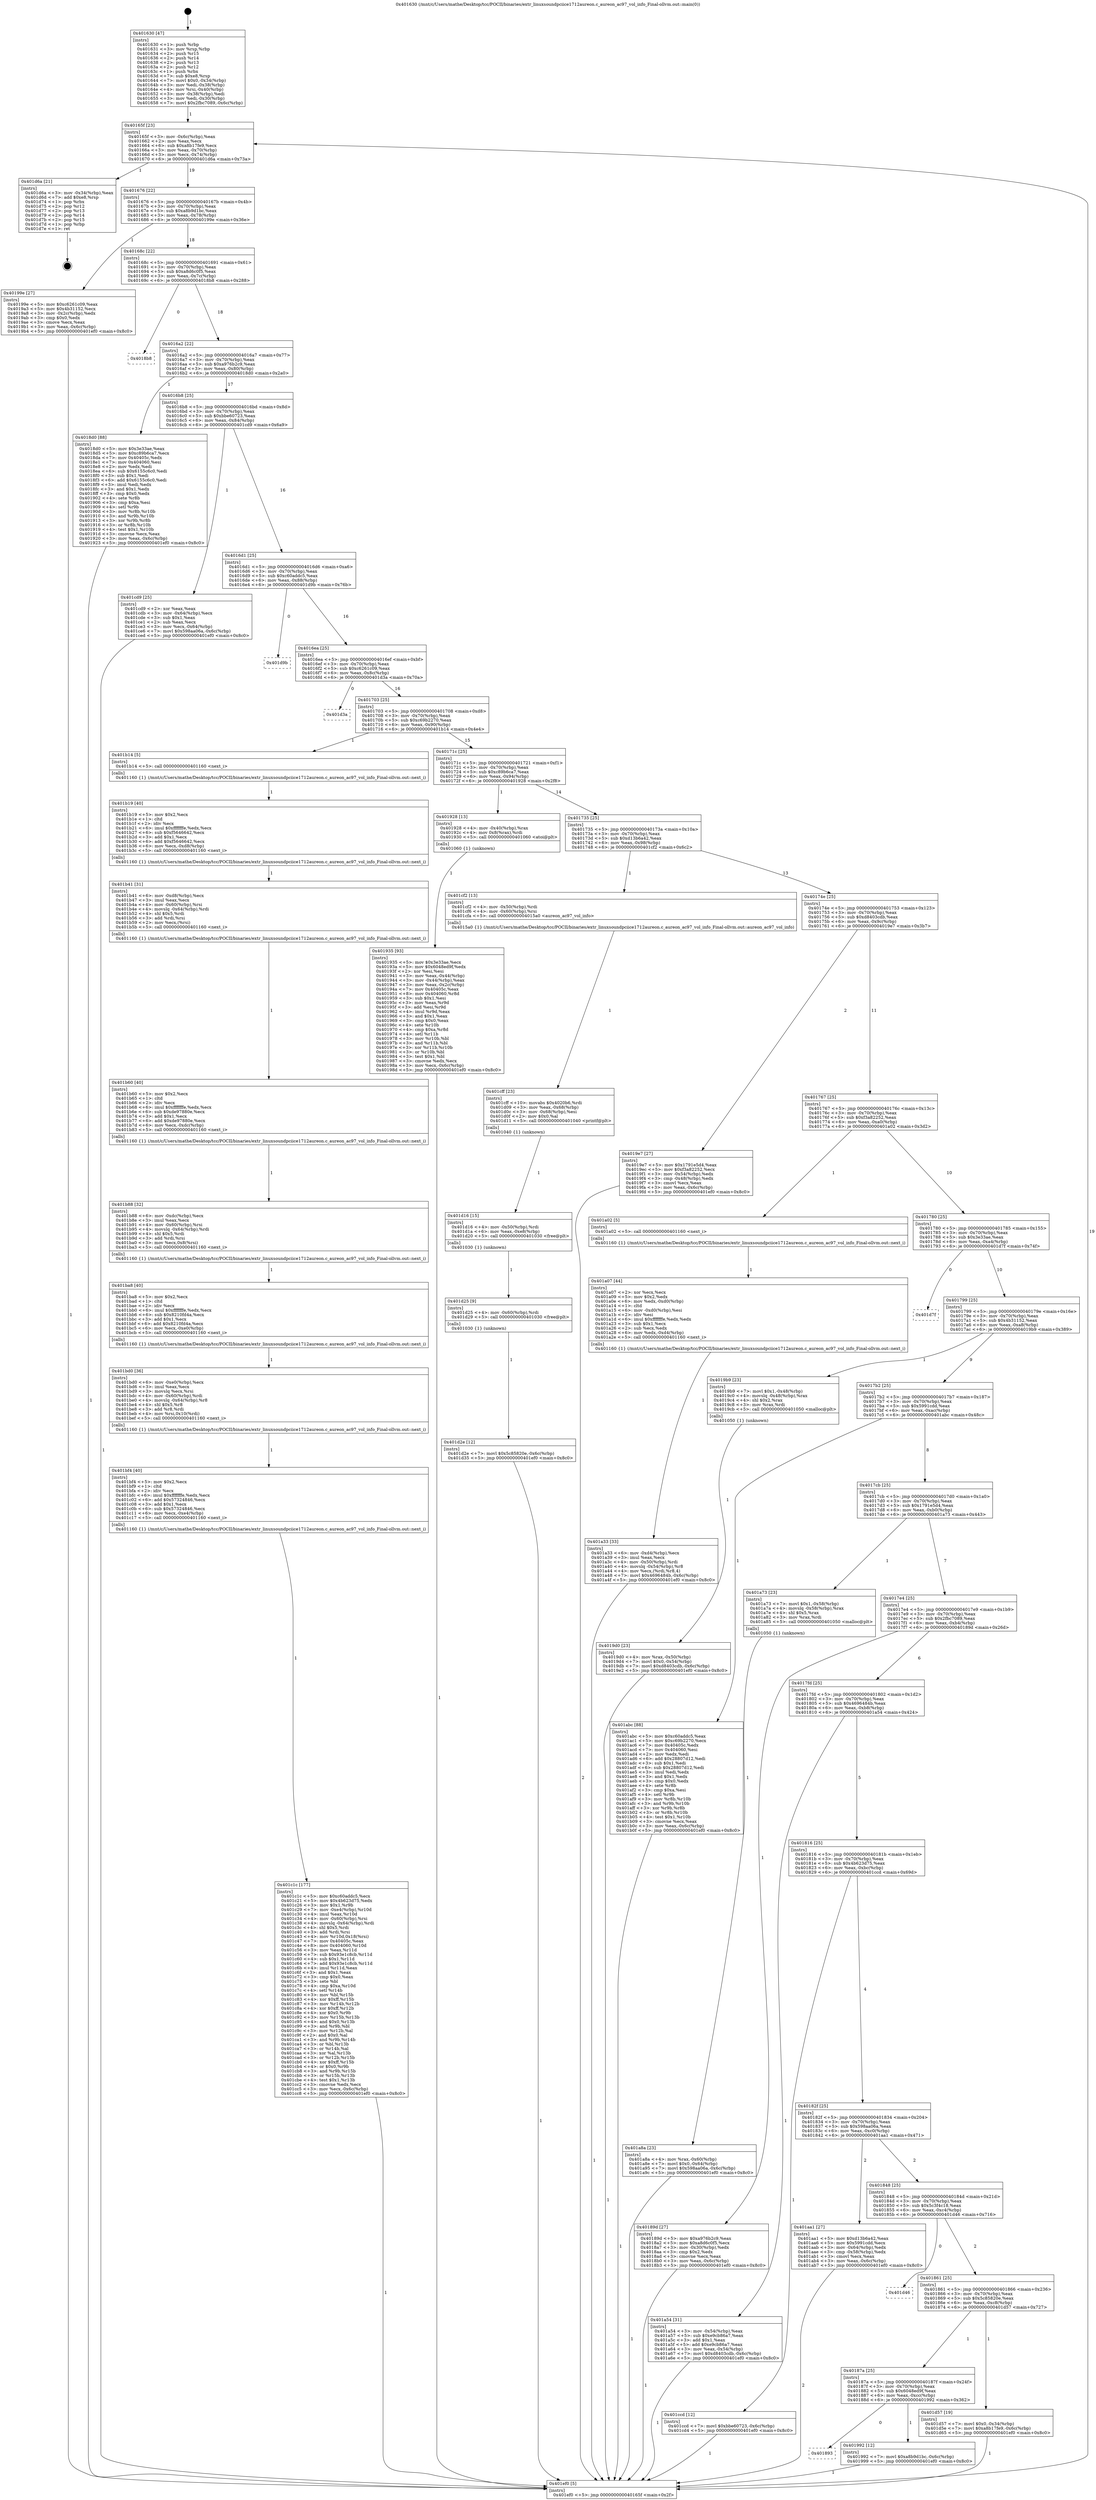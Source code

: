 digraph "0x401630" {
  label = "0x401630 (/mnt/c/Users/mathe/Desktop/tcc/POCII/binaries/extr_linuxsoundpciice1712aureon.c_aureon_ac97_vol_info_Final-ollvm.out::main(0))"
  labelloc = "t"
  node[shape=record]

  Entry [label="",width=0.3,height=0.3,shape=circle,fillcolor=black,style=filled]
  "0x40165f" [label="{
     0x40165f [23]\l
     | [instrs]\l
     &nbsp;&nbsp;0x40165f \<+3\>: mov -0x6c(%rbp),%eax\l
     &nbsp;&nbsp;0x401662 \<+2\>: mov %eax,%ecx\l
     &nbsp;&nbsp;0x401664 \<+6\>: sub $0xa8b17fe9,%ecx\l
     &nbsp;&nbsp;0x40166a \<+3\>: mov %eax,-0x70(%rbp)\l
     &nbsp;&nbsp;0x40166d \<+3\>: mov %ecx,-0x74(%rbp)\l
     &nbsp;&nbsp;0x401670 \<+6\>: je 0000000000401d6a \<main+0x73a\>\l
  }"]
  "0x401d6a" [label="{
     0x401d6a [21]\l
     | [instrs]\l
     &nbsp;&nbsp;0x401d6a \<+3\>: mov -0x34(%rbp),%eax\l
     &nbsp;&nbsp;0x401d6d \<+7\>: add $0xe8,%rsp\l
     &nbsp;&nbsp;0x401d74 \<+1\>: pop %rbx\l
     &nbsp;&nbsp;0x401d75 \<+2\>: pop %r12\l
     &nbsp;&nbsp;0x401d77 \<+2\>: pop %r13\l
     &nbsp;&nbsp;0x401d79 \<+2\>: pop %r14\l
     &nbsp;&nbsp;0x401d7b \<+2\>: pop %r15\l
     &nbsp;&nbsp;0x401d7d \<+1\>: pop %rbp\l
     &nbsp;&nbsp;0x401d7e \<+1\>: ret\l
  }"]
  "0x401676" [label="{
     0x401676 [22]\l
     | [instrs]\l
     &nbsp;&nbsp;0x401676 \<+5\>: jmp 000000000040167b \<main+0x4b\>\l
     &nbsp;&nbsp;0x40167b \<+3\>: mov -0x70(%rbp),%eax\l
     &nbsp;&nbsp;0x40167e \<+5\>: sub $0xa8b9d1bc,%eax\l
     &nbsp;&nbsp;0x401683 \<+3\>: mov %eax,-0x78(%rbp)\l
     &nbsp;&nbsp;0x401686 \<+6\>: je 000000000040199e \<main+0x36e\>\l
  }"]
  Exit [label="",width=0.3,height=0.3,shape=circle,fillcolor=black,style=filled,peripheries=2]
  "0x40199e" [label="{
     0x40199e [27]\l
     | [instrs]\l
     &nbsp;&nbsp;0x40199e \<+5\>: mov $0xc6261c09,%eax\l
     &nbsp;&nbsp;0x4019a3 \<+5\>: mov $0x4b31152,%ecx\l
     &nbsp;&nbsp;0x4019a8 \<+3\>: mov -0x2c(%rbp),%edx\l
     &nbsp;&nbsp;0x4019ab \<+3\>: cmp $0x0,%edx\l
     &nbsp;&nbsp;0x4019ae \<+3\>: cmove %ecx,%eax\l
     &nbsp;&nbsp;0x4019b1 \<+3\>: mov %eax,-0x6c(%rbp)\l
     &nbsp;&nbsp;0x4019b4 \<+5\>: jmp 0000000000401ef0 \<main+0x8c0\>\l
  }"]
  "0x40168c" [label="{
     0x40168c [22]\l
     | [instrs]\l
     &nbsp;&nbsp;0x40168c \<+5\>: jmp 0000000000401691 \<main+0x61\>\l
     &nbsp;&nbsp;0x401691 \<+3\>: mov -0x70(%rbp),%eax\l
     &nbsp;&nbsp;0x401694 \<+5\>: sub $0xa8d6c0f5,%eax\l
     &nbsp;&nbsp;0x401699 \<+3\>: mov %eax,-0x7c(%rbp)\l
     &nbsp;&nbsp;0x40169c \<+6\>: je 00000000004018b8 \<main+0x288\>\l
  }"]
  "0x401d2e" [label="{
     0x401d2e [12]\l
     | [instrs]\l
     &nbsp;&nbsp;0x401d2e \<+7\>: movl $0x5c85820e,-0x6c(%rbp)\l
     &nbsp;&nbsp;0x401d35 \<+5\>: jmp 0000000000401ef0 \<main+0x8c0\>\l
  }"]
  "0x4018b8" [label="{
     0x4018b8\l
  }", style=dashed]
  "0x4016a2" [label="{
     0x4016a2 [22]\l
     | [instrs]\l
     &nbsp;&nbsp;0x4016a2 \<+5\>: jmp 00000000004016a7 \<main+0x77\>\l
     &nbsp;&nbsp;0x4016a7 \<+3\>: mov -0x70(%rbp),%eax\l
     &nbsp;&nbsp;0x4016aa \<+5\>: sub $0xa976b2c9,%eax\l
     &nbsp;&nbsp;0x4016af \<+3\>: mov %eax,-0x80(%rbp)\l
     &nbsp;&nbsp;0x4016b2 \<+6\>: je 00000000004018d0 \<main+0x2a0\>\l
  }"]
  "0x401d25" [label="{
     0x401d25 [9]\l
     | [instrs]\l
     &nbsp;&nbsp;0x401d25 \<+4\>: mov -0x60(%rbp),%rdi\l
     &nbsp;&nbsp;0x401d29 \<+5\>: call 0000000000401030 \<free@plt\>\l
     | [calls]\l
     &nbsp;&nbsp;0x401030 \{1\} (unknown)\l
  }"]
  "0x4018d0" [label="{
     0x4018d0 [88]\l
     | [instrs]\l
     &nbsp;&nbsp;0x4018d0 \<+5\>: mov $0x3e33ae,%eax\l
     &nbsp;&nbsp;0x4018d5 \<+5\>: mov $0xc89b6ca7,%ecx\l
     &nbsp;&nbsp;0x4018da \<+7\>: mov 0x40405c,%edx\l
     &nbsp;&nbsp;0x4018e1 \<+7\>: mov 0x404060,%esi\l
     &nbsp;&nbsp;0x4018e8 \<+2\>: mov %edx,%edi\l
     &nbsp;&nbsp;0x4018ea \<+6\>: sub $0x6155c6c0,%edi\l
     &nbsp;&nbsp;0x4018f0 \<+3\>: sub $0x1,%edi\l
     &nbsp;&nbsp;0x4018f3 \<+6\>: add $0x6155c6c0,%edi\l
     &nbsp;&nbsp;0x4018f9 \<+3\>: imul %edi,%edx\l
     &nbsp;&nbsp;0x4018fc \<+3\>: and $0x1,%edx\l
     &nbsp;&nbsp;0x4018ff \<+3\>: cmp $0x0,%edx\l
     &nbsp;&nbsp;0x401902 \<+4\>: sete %r8b\l
     &nbsp;&nbsp;0x401906 \<+3\>: cmp $0xa,%esi\l
     &nbsp;&nbsp;0x401909 \<+4\>: setl %r9b\l
     &nbsp;&nbsp;0x40190d \<+3\>: mov %r8b,%r10b\l
     &nbsp;&nbsp;0x401910 \<+3\>: and %r9b,%r10b\l
     &nbsp;&nbsp;0x401913 \<+3\>: xor %r9b,%r8b\l
     &nbsp;&nbsp;0x401916 \<+3\>: or %r8b,%r10b\l
     &nbsp;&nbsp;0x401919 \<+4\>: test $0x1,%r10b\l
     &nbsp;&nbsp;0x40191d \<+3\>: cmovne %ecx,%eax\l
     &nbsp;&nbsp;0x401920 \<+3\>: mov %eax,-0x6c(%rbp)\l
     &nbsp;&nbsp;0x401923 \<+5\>: jmp 0000000000401ef0 \<main+0x8c0\>\l
  }"]
  "0x4016b8" [label="{
     0x4016b8 [25]\l
     | [instrs]\l
     &nbsp;&nbsp;0x4016b8 \<+5\>: jmp 00000000004016bd \<main+0x8d\>\l
     &nbsp;&nbsp;0x4016bd \<+3\>: mov -0x70(%rbp),%eax\l
     &nbsp;&nbsp;0x4016c0 \<+5\>: sub $0xbbe60723,%eax\l
     &nbsp;&nbsp;0x4016c5 \<+6\>: mov %eax,-0x84(%rbp)\l
     &nbsp;&nbsp;0x4016cb \<+6\>: je 0000000000401cd9 \<main+0x6a9\>\l
  }"]
  "0x401d16" [label="{
     0x401d16 [15]\l
     | [instrs]\l
     &nbsp;&nbsp;0x401d16 \<+4\>: mov -0x50(%rbp),%rdi\l
     &nbsp;&nbsp;0x401d1a \<+6\>: mov %eax,-0xe8(%rbp)\l
     &nbsp;&nbsp;0x401d20 \<+5\>: call 0000000000401030 \<free@plt\>\l
     | [calls]\l
     &nbsp;&nbsp;0x401030 \{1\} (unknown)\l
  }"]
  "0x401cd9" [label="{
     0x401cd9 [25]\l
     | [instrs]\l
     &nbsp;&nbsp;0x401cd9 \<+2\>: xor %eax,%eax\l
     &nbsp;&nbsp;0x401cdb \<+3\>: mov -0x64(%rbp),%ecx\l
     &nbsp;&nbsp;0x401cde \<+3\>: sub $0x1,%eax\l
     &nbsp;&nbsp;0x401ce1 \<+2\>: sub %eax,%ecx\l
     &nbsp;&nbsp;0x401ce3 \<+3\>: mov %ecx,-0x64(%rbp)\l
     &nbsp;&nbsp;0x401ce6 \<+7\>: movl $0x598aa06a,-0x6c(%rbp)\l
     &nbsp;&nbsp;0x401ced \<+5\>: jmp 0000000000401ef0 \<main+0x8c0\>\l
  }"]
  "0x4016d1" [label="{
     0x4016d1 [25]\l
     | [instrs]\l
     &nbsp;&nbsp;0x4016d1 \<+5\>: jmp 00000000004016d6 \<main+0xa6\>\l
     &nbsp;&nbsp;0x4016d6 \<+3\>: mov -0x70(%rbp),%eax\l
     &nbsp;&nbsp;0x4016d9 \<+5\>: sub $0xc60addc5,%eax\l
     &nbsp;&nbsp;0x4016de \<+6\>: mov %eax,-0x88(%rbp)\l
     &nbsp;&nbsp;0x4016e4 \<+6\>: je 0000000000401d9b \<main+0x76b\>\l
  }"]
  "0x401cff" [label="{
     0x401cff [23]\l
     | [instrs]\l
     &nbsp;&nbsp;0x401cff \<+10\>: movabs $0x4020b6,%rdi\l
     &nbsp;&nbsp;0x401d09 \<+3\>: mov %eax,-0x68(%rbp)\l
     &nbsp;&nbsp;0x401d0c \<+3\>: mov -0x68(%rbp),%esi\l
     &nbsp;&nbsp;0x401d0f \<+2\>: mov $0x0,%al\l
     &nbsp;&nbsp;0x401d11 \<+5\>: call 0000000000401040 \<printf@plt\>\l
     | [calls]\l
     &nbsp;&nbsp;0x401040 \{1\} (unknown)\l
  }"]
  "0x401d9b" [label="{
     0x401d9b\l
  }", style=dashed]
  "0x4016ea" [label="{
     0x4016ea [25]\l
     | [instrs]\l
     &nbsp;&nbsp;0x4016ea \<+5\>: jmp 00000000004016ef \<main+0xbf\>\l
     &nbsp;&nbsp;0x4016ef \<+3\>: mov -0x70(%rbp),%eax\l
     &nbsp;&nbsp;0x4016f2 \<+5\>: sub $0xc6261c09,%eax\l
     &nbsp;&nbsp;0x4016f7 \<+6\>: mov %eax,-0x8c(%rbp)\l
     &nbsp;&nbsp;0x4016fd \<+6\>: je 0000000000401d3a \<main+0x70a\>\l
  }"]
  "0x401c1c" [label="{
     0x401c1c [177]\l
     | [instrs]\l
     &nbsp;&nbsp;0x401c1c \<+5\>: mov $0xc60addc5,%ecx\l
     &nbsp;&nbsp;0x401c21 \<+5\>: mov $0x4b623d75,%edx\l
     &nbsp;&nbsp;0x401c26 \<+3\>: mov $0x1,%r9b\l
     &nbsp;&nbsp;0x401c29 \<+7\>: mov -0xe4(%rbp),%r10d\l
     &nbsp;&nbsp;0x401c30 \<+4\>: imul %eax,%r10d\l
     &nbsp;&nbsp;0x401c34 \<+4\>: mov -0x60(%rbp),%rsi\l
     &nbsp;&nbsp;0x401c38 \<+4\>: movslq -0x64(%rbp),%rdi\l
     &nbsp;&nbsp;0x401c3c \<+4\>: shl $0x5,%rdi\l
     &nbsp;&nbsp;0x401c40 \<+3\>: add %rdi,%rsi\l
     &nbsp;&nbsp;0x401c43 \<+4\>: mov %r10d,0x18(%rsi)\l
     &nbsp;&nbsp;0x401c47 \<+7\>: mov 0x40405c,%eax\l
     &nbsp;&nbsp;0x401c4e \<+8\>: mov 0x404060,%r10d\l
     &nbsp;&nbsp;0x401c56 \<+3\>: mov %eax,%r11d\l
     &nbsp;&nbsp;0x401c59 \<+7\>: sub $0x93e1c8cb,%r11d\l
     &nbsp;&nbsp;0x401c60 \<+4\>: sub $0x1,%r11d\l
     &nbsp;&nbsp;0x401c64 \<+7\>: add $0x93e1c8cb,%r11d\l
     &nbsp;&nbsp;0x401c6b \<+4\>: imul %r11d,%eax\l
     &nbsp;&nbsp;0x401c6f \<+3\>: and $0x1,%eax\l
     &nbsp;&nbsp;0x401c72 \<+3\>: cmp $0x0,%eax\l
     &nbsp;&nbsp;0x401c75 \<+3\>: sete %bl\l
     &nbsp;&nbsp;0x401c78 \<+4\>: cmp $0xa,%r10d\l
     &nbsp;&nbsp;0x401c7c \<+4\>: setl %r14b\l
     &nbsp;&nbsp;0x401c80 \<+3\>: mov %bl,%r15b\l
     &nbsp;&nbsp;0x401c83 \<+4\>: xor $0xff,%r15b\l
     &nbsp;&nbsp;0x401c87 \<+3\>: mov %r14b,%r12b\l
     &nbsp;&nbsp;0x401c8a \<+4\>: xor $0xff,%r12b\l
     &nbsp;&nbsp;0x401c8e \<+4\>: xor $0x0,%r9b\l
     &nbsp;&nbsp;0x401c92 \<+3\>: mov %r15b,%r13b\l
     &nbsp;&nbsp;0x401c95 \<+4\>: and $0x0,%r13b\l
     &nbsp;&nbsp;0x401c99 \<+3\>: and %r9b,%bl\l
     &nbsp;&nbsp;0x401c9c \<+3\>: mov %r12b,%al\l
     &nbsp;&nbsp;0x401c9f \<+2\>: and $0x0,%al\l
     &nbsp;&nbsp;0x401ca1 \<+3\>: and %r9b,%r14b\l
     &nbsp;&nbsp;0x401ca4 \<+3\>: or %bl,%r13b\l
     &nbsp;&nbsp;0x401ca7 \<+3\>: or %r14b,%al\l
     &nbsp;&nbsp;0x401caa \<+3\>: xor %al,%r13b\l
     &nbsp;&nbsp;0x401cad \<+3\>: or %r12b,%r15b\l
     &nbsp;&nbsp;0x401cb0 \<+4\>: xor $0xff,%r15b\l
     &nbsp;&nbsp;0x401cb4 \<+4\>: or $0x0,%r9b\l
     &nbsp;&nbsp;0x401cb8 \<+3\>: and %r9b,%r15b\l
     &nbsp;&nbsp;0x401cbb \<+3\>: or %r15b,%r13b\l
     &nbsp;&nbsp;0x401cbe \<+4\>: test $0x1,%r13b\l
     &nbsp;&nbsp;0x401cc2 \<+3\>: cmovne %edx,%ecx\l
     &nbsp;&nbsp;0x401cc5 \<+3\>: mov %ecx,-0x6c(%rbp)\l
     &nbsp;&nbsp;0x401cc8 \<+5\>: jmp 0000000000401ef0 \<main+0x8c0\>\l
  }"]
  "0x401d3a" [label="{
     0x401d3a\l
  }", style=dashed]
  "0x401703" [label="{
     0x401703 [25]\l
     | [instrs]\l
     &nbsp;&nbsp;0x401703 \<+5\>: jmp 0000000000401708 \<main+0xd8\>\l
     &nbsp;&nbsp;0x401708 \<+3\>: mov -0x70(%rbp),%eax\l
     &nbsp;&nbsp;0x40170b \<+5\>: sub $0xc69b2270,%eax\l
     &nbsp;&nbsp;0x401710 \<+6\>: mov %eax,-0x90(%rbp)\l
     &nbsp;&nbsp;0x401716 \<+6\>: je 0000000000401b14 \<main+0x4e4\>\l
  }"]
  "0x401bf4" [label="{
     0x401bf4 [40]\l
     | [instrs]\l
     &nbsp;&nbsp;0x401bf4 \<+5\>: mov $0x2,%ecx\l
     &nbsp;&nbsp;0x401bf9 \<+1\>: cltd\l
     &nbsp;&nbsp;0x401bfa \<+2\>: idiv %ecx\l
     &nbsp;&nbsp;0x401bfc \<+6\>: imul $0xfffffffe,%edx,%ecx\l
     &nbsp;&nbsp;0x401c02 \<+6\>: add $0x57324846,%ecx\l
     &nbsp;&nbsp;0x401c08 \<+3\>: add $0x1,%ecx\l
     &nbsp;&nbsp;0x401c0b \<+6\>: sub $0x57324846,%ecx\l
     &nbsp;&nbsp;0x401c11 \<+6\>: mov %ecx,-0xe4(%rbp)\l
     &nbsp;&nbsp;0x401c17 \<+5\>: call 0000000000401160 \<next_i\>\l
     | [calls]\l
     &nbsp;&nbsp;0x401160 \{1\} (/mnt/c/Users/mathe/Desktop/tcc/POCII/binaries/extr_linuxsoundpciice1712aureon.c_aureon_ac97_vol_info_Final-ollvm.out::next_i)\l
  }"]
  "0x401b14" [label="{
     0x401b14 [5]\l
     | [instrs]\l
     &nbsp;&nbsp;0x401b14 \<+5\>: call 0000000000401160 \<next_i\>\l
     | [calls]\l
     &nbsp;&nbsp;0x401160 \{1\} (/mnt/c/Users/mathe/Desktop/tcc/POCII/binaries/extr_linuxsoundpciice1712aureon.c_aureon_ac97_vol_info_Final-ollvm.out::next_i)\l
  }"]
  "0x40171c" [label="{
     0x40171c [25]\l
     | [instrs]\l
     &nbsp;&nbsp;0x40171c \<+5\>: jmp 0000000000401721 \<main+0xf1\>\l
     &nbsp;&nbsp;0x401721 \<+3\>: mov -0x70(%rbp),%eax\l
     &nbsp;&nbsp;0x401724 \<+5\>: sub $0xc89b6ca7,%eax\l
     &nbsp;&nbsp;0x401729 \<+6\>: mov %eax,-0x94(%rbp)\l
     &nbsp;&nbsp;0x40172f \<+6\>: je 0000000000401928 \<main+0x2f8\>\l
  }"]
  "0x401bd0" [label="{
     0x401bd0 [36]\l
     | [instrs]\l
     &nbsp;&nbsp;0x401bd0 \<+6\>: mov -0xe0(%rbp),%ecx\l
     &nbsp;&nbsp;0x401bd6 \<+3\>: imul %eax,%ecx\l
     &nbsp;&nbsp;0x401bd9 \<+3\>: movslq %ecx,%rsi\l
     &nbsp;&nbsp;0x401bdc \<+4\>: mov -0x60(%rbp),%rdi\l
     &nbsp;&nbsp;0x401be0 \<+4\>: movslq -0x64(%rbp),%r8\l
     &nbsp;&nbsp;0x401be4 \<+4\>: shl $0x5,%r8\l
     &nbsp;&nbsp;0x401be8 \<+3\>: add %r8,%rdi\l
     &nbsp;&nbsp;0x401beb \<+4\>: mov %rsi,0x10(%rdi)\l
     &nbsp;&nbsp;0x401bef \<+5\>: call 0000000000401160 \<next_i\>\l
     | [calls]\l
     &nbsp;&nbsp;0x401160 \{1\} (/mnt/c/Users/mathe/Desktop/tcc/POCII/binaries/extr_linuxsoundpciice1712aureon.c_aureon_ac97_vol_info_Final-ollvm.out::next_i)\l
  }"]
  "0x401928" [label="{
     0x401928 [13]\l
     | [instrs]\l
     &nbsp;&nbsp;0x401928 \<+4\>: mov -0x40(%rbp),%rax\l
     &nbsp;&nbsp;0x40192c \<+4\>: mov 0x8(%rax),%rdi\l
     &nbsp;&nbsp;0x401930 \<+5\>: call 0000000000401060 \<atoi@plt\>\l
     | [calls]\l
     &nbsp;&nbsp;0x401060 \{1\} (unknown)\l
  }"]
  "0x401735" [label="{
     0x401735 [25]\l
     | [instrs]\l
     &nbsp;&nbsp;0x401735 \<+5\>: jmp 000000000040173a \<main+0x10a\>\l
     &nbsp;&nbsp;0x40173a \<+3\>: mov -0x70(%rbp),%eax\l
     &nbsp;&nbsp;0x40173d \<+5\>: sub $0xd13b6a42,%eax\l
     &nbsp;&nbsp;0x401742 \<+6\>: mov %eax,-0x98(%rbp)\l
     &nbsp;&nbsp;0x401748 \<+6\>: je 0000000000401cf2 \<main+0x6c2\>\l
  }"]
  "0x401ba8" [label="{
     0x401ba8 [40]\l
     | [instrs]\l
     &nbsp;&nbsp;0x401ba8 \<+5\>: mov $0x2,%ecx\l
     &nbsp;&nbsp;0x401bad \<+1\>: cltd\l
     &nbsp;&nbsp;0x401bae \<+2\>: idiv %ecx\l
     &nbsp;&nbsp;0x401bb0 \<+6\>: imul $0xfffffffe,%edx,%ecx\l
     &nbsp;&nbsp;0x401bb6 \<+6\>: sub $0x8210fd4a,%ecx\l
     &nbsp;&nbsp;0x401bbc \<+3\>: add $0x1,%ecx\l
     &nbsp;&nbsp;0x401bbf \<+6\>: add $0x8210fd4a,%ecx\l
     &nbsp;&nbsp;0x401bc5 \<+6\>: mov %ecx,-0xe0(%rbp)\l
     &nbsp;&nbsp;0x401bcb \<+5\>: call 0000000000401160 \<next_i\>\l
     | [calls]\l
     &nbsp;&nbsp;0x401160 \{1\} (/mnt/c/Users/mathe/Desktop/tcc/POCII/binaries/extr_linuxsoundpciice1712aureon.c_aureon_ac97_vol_info_Final-ollvm.out::next_i)\l
  }"]
  "0x401cf2" [label="{
     0x401cf2 [13]\l
     | [instrs]\l
     &nbsp;&nbsp;0x401cf2 \<+4\>: mov -0x50(%rbp),%rdi\l
     &nbsp;&nbsp;0x401cf6 \<+4\>: mov -0x60(%rbp),%rsi\l
     &nbsp;&nbsp;0x401cfa \<+5\>: call 00000000004015a0 \<aureon_ac97_vol_info\>\l
     | [calls]\l
     &nbsp;&nbsp;0x4015a0 \{1\} (/mnt/c/Users/mathe/Desktop/tcc/POCII/binaries/extr_linuxsoundpciice1712aureon.c_aureon_ac97_vol_info_Final-ollvm.out::aureon_ac97_vol_info)\l
  }"]
  "0x40174e" [label="{
     0x40174e [25]\l
     | [instrs]\l
     &nbsp;&nbsp;0x40174e \<+5\>: jmp 0000000000401753 \<main+0x123\>\l
     &nbsp;&nbsp;0x401753 \<+3\>: mov -0x70(%rbp),%eax\l
     &nbsp;&nbsp;0x401756 \<+5\>: sub $0xd8403cdb,%eax\l
     &nbsp;&nbsp;0x40175b \<+6\>: mov %eax,-0x9c(%rbp)\l
     &nbsp;&nbsp;0x401761 \<+6\>: je 00000000004019e7 \<main+0x3b7\>\l
  }"]
  "0x401b88" [label="{
     0x401b88 [32]\l
     | [instrs]\l
     &nbsp;&nbsp;0x401b88 \<+6\>: mov -0xdc(%rbp),%ecx\l
     &nbsp;&nbsp;0x401b8e \<+3\>: imul %eax,%ecx\l
     &nbsp;&nbsp;0x401b91 \<+4\>: mov -0x60(%rbp),%rsi\l
     &nbsp;&nbsp;0x401b95 \<+4\>: movslq -0x64(%rbp),%rdi\l
     &nbsp;&nbsp;0x401b99 \<+4\>: shl $0x5,%rdi\l
     &nbsp;&nbsp;0x401b9d \<+3\>: add %rdi,%rsi\l
     &nbsp;&nbsp;0x401ba0 \<+3\>: mov %ecx,0x8(%rsi)\l
     &nbsp;&nbsp;0x401ba3 \<+5\>: call 0000000000401160 \<next_i\>\l
     | [calls]\l
     &nbsp;&nbsp;0x401160 \{1\} (/mnt/c/Users/mathe/Desktop/tcc/POCII/binaries/extr_linuxsoundpciice1712aureon.c_aureon_ac97_vol_info_Final-ollvm.out::next_i)\l
  }"]
  "0x4019e7" [label="{
     0x4019e7 [27]\l
     | [instrs]\l
     &nbsp;&nbsp;0x4019e7 \<+5\>: mov $0x1791e5d4,%eax\l
     &nbsp;&nbsp;0x4019ec \<+5\>: mov $0xf3a82252,%ecx\l
     &nbsp;&nbsp;0x4019f1 \<+3\>: mov -0x54(%rbp),%edx\l
     &nbsp;&nbsp;0x4019f4 \<+3\>: cmp -0x48(%rbp),%edx\l
     &nbsp;&nbsp;0x4019f7 \<+3\>: cmovl %ecx,%eax\l
     &nbsp;&nbsp;0x4019fa \<+3\>: mov %eax,-0x6c(%rbp)\l
     &nbsp;&nbsp;0x4019fd \<+5\>: jmp 0000000000401ef0 \<main+0x8c0\>\l
  }"]
  "0x401767" [label="{
     0x401767 [25]\l
     | [instrs]\l
     &nbsp;&nbsp;0x401767 \<+5\>: jmp 000000000040176c \<main+0x13c\>\l
     &nbsp;&nbsp;0x40176c \<+3\>: mov -0x70(%rbp),%eax\l
     &nbsp;&nbsp;0x40176f \<+5\>: sub $0xf3a82252,%eax\l
     &nbsp;&nbsp;0x401774 \<+6\>: mov %eax,-0xa0(%rbp)\l
     &nbsp;&nbsp;0x40177a \<+6\>: je 0000000000401a02 \<main+0x3d2\>\l
  }"]
  "0x401b60" [label="{
     0x401b60 [40]\l
     | [instrs]\l
     &nbsp;&nbsp;0x401b60 \<+5\>: mov $0x2,%ecx\l
     &nbsp;&nbsp;0x401b65 \<+1\>: cltd\l
     &nbsp;&nbsp;0x401b66 \<+2\>: idiv %ecx\l
     &nbsp;&nbsp;0x401b68 \<+6\>: imul $0xfffffffe,%edx,%ecx\l
     &nbsp;&nbsp;0x401b6e \<+6\>: sub $0xde97880e,%ecx\l
     &nbsp;&nbsp;0x401b74 \<+3\>: add $0x1,%ecx\l
     &nbsp;&nbsp;0x401b77 \<+6\>: add $0xde97880e,%ecx\l
     &nbsp;&nbsp;0x401b7d \<+6\>: mov %ecx,-0xdc(%rbp)\l
     &nbsp;&nbsp;0x401b83 \<+5\>: call 0000000000401160 \<next_i\>\l
     | [calls]\l
     &nbsp;&nbsp;0x401160 \{1\} (/mnt/c/Users/mathe/Desktop/tcc/POCII/binaries/extr_linuxsoundpciice1712aureon.c_aureon_ac97_vol_info_Final-ollvm.out::next_i)\l
  }"]
  "0x401a02" [label="{
     0x401a02 [5]\l
     | [instrs]\l
     &nbsp;&nbsp;0x401a02 \<+5\>: call 0000000000401160 \<next_i\>\l
     | [calls]\l
     &nbsp;&nbsp;0x401160 \{1\} (/mnt/c/Users/mathe/Desktop/tcc/POCII/binaries/extr_linuxsoundpciice1712aureon.c_aureon_ac97_vol_info_Final-ollvm.out::next_i)\l
  }"]
  "0x401780" [label="{
     0x401780 [25]\l
     | [instrs]\l
     &nbsp;&nbsp;0x401780 \<+5\>: jmp 0000000000401785 \<main+0x155\>\l
     &nbsp;&nbsp;0x401785 \<+3\>: mov -0x70(%rbp),%eax\l
     &nbsp;&nbsp;0x401788 \<+5\>: sub $0x3e33ae,%eax\l
     &nbsp;&nbsp;0x40178d \<+6\>: mov %eax,-0xa4(%rbp)\l
     &nbsp;&nbsp;0x401793 \<+6\>: je 0000000000401d7f \<main+0x74f\>\l
  }"]
  "0x401b41" [label="{
     0x401b41 [31]\l
     | [instrs]\l
     &nbsp;&nbsp;0x401b41 \<+6\>: mov -0xd8(%rbp),%ecx\l
     &nbsp;&nbsp;0x401b47 \<+3\>: imul %eax,%ecx\l
     &nbsp;&nbsp;0x401b4a \<+4\>: mov -0x60(%rbp),%rsi\l
     &nbsp;&nbsp;0x401b4e \<+4\>: movslq -0x64(%rbp),%rdi\l
     &nbsp;&nbsp;0x401b52 \<+4\>: shl $0x5,%rdi\l
     &nbsp;&nbsp;0x401b56 \<+3\>: add %rdi,%rsi\l
     &nbsp;&nbsp;0x401b59 \<+2\>: mov %ecx,(%rsi)\l
     &nbsp;&nbsp;0x401b5b \<+5\>: call 0000000000401160 \<next_i\>\l
     | [calls]\l
     &nbsp;&nbsp;0x401160 \{1\} (/mnt/c/Users/mathe/Desktop/tcc/POCII/binaries/extr_linuxsoundpciice1712aureon.c_aureon_ac97_vol_info_Final-ollvm.out::next_i)\l
  }"]
  "0x401d7f" [label="{
     0x401d7f\l
  }", style=dashed]
  "0x401799" [label="{
     0x401799 [25]\l
     | [instrs]\l
     &nbsp;&nbsp;0x401799 \<+5\>: jmp 000000000040179e \<main+0x16e\>\l
     &nbsp;&nbsp;0x40179e \<+3\>: mov -0x70(%rbp),%eax\l
     &nbsp;&nbsp;0x4017a1 \<+5\>: sub $0x4b31152,%eax\l
     &nbsp;&nbsp;0x4017a6 \<+6\>: mov %eax,-0xa8(%rbp)\l
     &nbsp;&nbsp;0x4017ac \<+6\>: je 00000000004019b9 \<main+0x389\>\l
  }"]
  "0x401b19" [label="{
     0x401b19 [40]\l
     | [instrs]\l
     &nbsp;&nbsp;0x401b19 \<+5\>: mov $0x2,%ecx\l
     &nbsp;&nbsp;0x401b1e \<+1\>: cltd\l
     &nbsp;&nbsp;0x401b1f \<+2\>: idiv %ecx\l
     &nbsp;&nbsp;0x401b21 \<+6\>: imul $0xfffffffe,%edx,%ecx\l
     &nbsp;&nbsp;0x401b27 \<+6\>: sub $0xf5646642,%ecx\l
     &nbsp;&nbsp;0x401b2d \<+3\>: add $0x1,%ecx\l
     &nbsp;&nbsp;0x401b30 \<+6\>: add $0xf5646642,%ecx\l
     &nbsp;&nbsp;0x401b36 \<+6\>: mov %ecx,-0xd8(%rbp)\l
     &nbsp;&nbsp;0x401b3c \<+5\>: call 0000000000401160 \<next_i\>\l
     | [calls]\l
     &nbsp;&nbsp;0x401160 \{1\} (/mnt/c/Users/mathe/Desktop/tcc/POCII/binaries/extr_linuxsoundpciice1712aureon.c_aureon_ac97_vol_info_Final-ollvm.out::next_i)\l
  }"]
  "0x4019b9" [label="{
     0x4019b9 [23]\l
     | [instrs]\l
     &nbsp;&nbsp;0x4019b9 \<+7\>: movl $0x1,-0x48(%rbp)\l
     &nbsp;&nbsp;0x4019c0 \<+4\>: movslq -0x48(%rbp),%rax\l
     &nbsp;&nbsp;0x4019c4 \<+4\>: shl $0x2,%rax\l
     &nbsp;&nbsp;0x4019c8 \<+3\>: mov %rax,%rdi\l
     &nbsp;&nbsp;0x4019cb \<+5\>: call 0000000000401050 \<malloc@plt\>\l
     | [calls]\l
     &nbsp;&nbsp;0x401050 \{1\} (unknown)\l
  }"]
  "0x4017b2" [label="{
     0x4017b2 [25]\l
     | [instrs]\l
     &nbsp;&nbsp;0x4017b2 \<+5\>: jmp 00000000004017b7 \<main+0x187\>\l
     &nbsp;&nbsp;0x4017b7 \<+3\>: mov -0x70(%rbp),%eax\l
     &nbsp;&nbsp;0x4017ba \<+5\>: sub $0x5991cdd,%eax\l
     &nbsp;&nbsp;0x4017bf \<+6\>: mov %eax,-0xac(%rbp)\l
     &nbsp;&nbsp;0x4017c5 \<+6\>: je 0000000000401abc \<main+0x48c\>\l
  }"]
  "0x401a8a" [label="{
     0x401a8a [23]\l
     | [instrs]\l
     &nbsp;&nbsp;0x401a8a \<+4\>: mov %rax,-0x60(%rbp)\l
     &nbsp;&nbsp;0x401a8e \<+7\>: movl $0x0,-0x64(%rbp)\l
     &nbsp;&nbsp;0x401a95 \<+7\>: movl $0x598aa06a,-0x6c(%rbp)\l
     &nbsp;&nbsp;0x401a9c \<+5\>: jmp 0000000000401ef0 \<main+0x8c0\>\l
  }"]
  "0x401abc" [label="{
     0x401abc [88]\l
     | [instrs]\l
     &nbsp;&nbsp;0x401abc \<+5\>: mov $0xc60addc5,%eax\l
     &nbsp;&nbsp;0x401ac1 \<+5\>: mov $0xc69b2270,%ecx\l
     &nbsp;&nbsp;0x401ac6 \<+7\>: mov 0x40405c,%edx\l
     &nbsp;&nbsp;0x401acd \<+7\>: mov 0x404060,%esi\l
     &nbsp;&nbsp;0x401ad4 \<+2\>: mov %edx,%edi\l
     &nbsp;&nbsp;0x401ad6 \<+6\>: add $0x28807d12,%edi\l
     &nbsp;&nbsp;0x401adc \<+3\>: sub $0x1,%edi\l
     &nbsp;&nbsp;0x401adf \<+6\>: sub $0x28807d12,%edi\l
     &nbsp;&nbsp;0x401ae5 \<+3\>: imul %edi,%edx\l
     &nbsp;&nbsp;0x401ae8 \<+3\>: and $0x1,%edx\l
     &nbsp;&nbsp;0x401aeb \<+3\>: cmp $0x0,%edx\l
     &nbsp;&nbsp;0x401aee \<+4\>: sete %r8b\l
     &nbsp;&nbsp;0x401af2 \<+3\>: cmp $0xa,%esi\l
     &nbsp;&nbsp;0x401af5 \<+4\>: setl %r9b\l
     &nbsp;&nbsp;0x401af9 \<+3\>: mov %r8b,%r10b\l
     &nbsp;&nbsp;0x401afc \<+3\>: and %r9b,%r10b\l
     &nbsp;&nbsp;0x401aff \<+3\>: xor %r9b,%r8b\l
     &nbsp;&nbsp;0x401b02 \<+3\>: or %r8b,%r10b\l
     &nbsp;&nbsp;0x401b05 \<+4\>: test $0x1,%r10b\l
     &nbsp;&nbsp;0x401b09 \<+3\>: cmovne %ecx,%eax\l
     &nbsp;&nbsp;0x401b0c \<+3\>: mov %eax,-0x6c(%rbp)\l
     &nbsp;&nbsp;0x401b0f \<+5\>: jmp 0000000000401ef0 \<main+0x8c0\>\l
  }"]
  "0x4017cb" [label="{
     0x4017cb [25]\l
     | [instrs]\l
     &nbsp;&nbsp;0x4017cb \<+5\>: jmp 00000000004017d0 \<main+0x1a0\>\l
     &nbsp;&nbsp;0x4017d0 \<+3\>: mov -0x70(%rbp),%eax\l
     &nbsp;&nbsp;0x4017d3 \<+5\>: sub $0x1791e5d4,%eax\l
     &nbsp;&nbsp;0x4017d8 \<+6\>: mov %eax,-0xb0(%rbp)\l
     &nbsp;&nbsp;0x4017de \<+6\>: je 0000000000401a73 \<main+0x443\>\l
  }"]
  "0x401a33" [label="{
     0x401a33 [33]\l
     | [instrs]\l
     &nbsp;&nbsp;0x401a33 \<+6\>: mov -0xd4(%rbp),%ecx\l
     &nbsp;&nbsp;0x401a39 \<+3\>: imul %eax,%ecx\l
     &nbsp;&nbsp;0x401a3c \<+4\>: mov -0x50(%rbp),%rdi\l
     &nbsp;&nbsp;0x401a40 \<+4\>: movslq -0x54(%rbp),%r8\l
     &nbsp;&nbsp;0x401a44 \<+4\>: mov %ecx,(%rdi,%r8,4)\l
     &nbsp;&nbsp;0x401a48 \<+7\>: movl $0x4696484b,-0x6c(%rbp)\l
     &nbsp;&nbsp;0x401a4f \<+5\>: jmp 0000000000401ef0 \<main+0x8c0\>\l
  }"]
  "0x401a73" [label="{
     0x401a73 [23]\l
     | [instrs]\l
     &nbsp;&nbsp;0x401a73 \<+7\>: movl $0x1,-0x58(%rbp)\l
     &nbsp;&nbsp;0x401a7a \<+4\>: movslq -0x58(%rbp),%rax\l
     &nbsp;&nbsp;0x401a7e \<+4\>: shl $0x5,%rax\l
     &nbsp;&nbsp;0x401a82 \<+3\>: mov %rax,%rdi\l
     &nbsp;&nbsp;0x401a85 \<+5\>: call 0000000000401050 \<malloc@plt\>\l
     | [calls]\l
     &nbsp;&nbsp;0x401050 \{1\} (unknown)\l
  }"]
  "0x4017e4" [label="{
     0x4017e4 [25]\l
     | [instrs]\l
     &nbsp;&nbsp;0x4017e4 \<+5\>: jmp 00000000004017e9 \<main+0x1b9\>\l
     &nbsp;&nbsp;0x4017e9 \<+3\>: mov -0x70(%rbp),%eax\l
     &nbsp;&nbsp;0x4017ec \<+5\>: sub $0x2fbc7089,%eax\l
     &nbsp;&nbsp;0x4017f1 \<+6\>: mov %eax,-0xb4(%rbp)\l
     &nbsp;&nbsp;0x4017f7 \<+6\>: je 000000000040189d \<main+0x26d\>\l
  }"]
  "0x401a07" [label="{
     0x401a07 [44]\l
     | [instrs]\l
     &nbsp;&nbsp;0x401a07 \<+2\>: xor %ecx,%ecx\l
     &nbsp;&nbsp;0x401a09 \<+5\>: mov $0x2,%edx\l
     &nbsp;&nbsp;0x401a0e \<+6\>: mov %edx,-0xd0(%rbp)\l
     &nbsp;&nbsp;0x401a14 \<+1\>: cltd\l
     &nbsp;&nbsp;0x401a15 \<+6\>: mov -0xd0(%rbp),%esi\l
     &nbsp;&nbsp;0x401a1b \<+2\>: idiv %esi\l
     &nbsp;&nbsp;0x401a1d \<+6\>: imul $0xfffffffe,%edx,%edx\l
     &nbsp;&nbsp;0x401a23 \<+3\>: sub $0x1,%ecx\l
     &nbsp;&nbsp;0x401a26 \<+2\>: sub %ecx,%edx\l
     &nbsp;&nbsp;0x401a28 \<+6\>: mov %edx,-0xd4(%rbp)\l
     &nbsp;&nbsp;0x401a2e \<+5\>: call 0000000000401160 \<next_i\>\l
     | [calls]\l
     &nbsp;&nbsp;0x401160 \{1\} (/mnt/c/Users/mathe/Desktop/tcc/POCII/binaries/extr_linuxsoundpciice1712aureon.c_aureon_ac97_vol_info_Final-ollvm.out::next_i)\l
  }"]
  "0x40189d" [label="{
     0x40189d [27]\l
     | [instrs]\l
     &nbsp;&nbsp;0x40189d \<+5\>: mov $0xa976b2c9,%eax\l
     &nbsp;&nbsp;0x4018a2 \<+5\>: mov $0xa8d6c0f5,%ecx\l
     &nbsp;&nbsp;0x4018a7 \<+3\>: mov -0x30(%rbp),%edx\l
     &nbsp;&nbsp;0x4018aa \<+3\>: cmp $0x2,%edx\l
     &nbsp;&nbsp;0x4018ad \<+3\>: cmovne %ecx,%eax\l
     &nbsp;&nbsp;0x4018b0 \<+3\>: mov %eax,-0x6c(%rbp)\l
     &nbsp;&nbsp;0x4018b3 \<+5\>: jmp 0000000000401ef0 \<main+0x8c0\>\l
  }"]
  "0x4017fd" [label="{
     0x4017fd [25]\l
     | [instrs]\l
     &nbsp;&nbsp;0x4017fd \<+5\>: jmp 0000000000401802 \<main+0x1d2\>\l
     &nbsp;&nbsp;0x401802 \<+3\>: mov -0x70(%rbp),%eax\l
     &nbsp;&nbsp;0x401805 \<+5\>: sub $0x4696484b,%eax\l
     &nbsp;&nbsp;0x40180a \<+6\>: mov %eax,-0xb8(%rbp)\l
     &nbsp;&nbsp;0x401810 \<+6\>: je 0000000000401a54 \<main+0x424\>\l
  }"]
  "0x401ef0" [label="{
     0x401ef0 [5]\l
     | [instrs]\l
     &nbsp;&nbsp;0x401ef0 \<+5\>: jmp 000000000040165f \<main+0x2f\>\l
  }"]
  "0x401630" [label="{
     0x401630 [47]\l
     | [instrs]\l
     &nbsp;&nbsp;0x401630 \<+1\>: push %rbp\l
     &nbsp;&nbsp;0x401631 \<+3\>: mov %rsp,%rbp\l
     &nbsp;&nbsp;0x401634 \<+2\>: push %r15\l
     &nbsp;&nbsp;0x401636 \<+2\>: push %r14\l
     &nbsp;&nbsp;0x401638 \<+2\>: push %r13\l
     &nbsp;&nbsp;0x40163a \<+2\>: push %r12\l
     &nbsp;&nbsp;0x40163c \<+1\>: push %rbx\l
     &nbsp;&nbsp;0x40163d \<+7\>: sub $0xe8,%rsp\l
     &nbsp;&nbsp;0x401644 \<+7\>: movl $0x0,-0x34(%rbp)\l
     &nbsp;&nbsp;0x40164b \<+3\>: mov %edi,-0x38(%rbp)\l
     &nbsp;&nbsp;0x40164e \<+4\>: mov %rsi,-0x40(%rbp)\l
     &nbsp;&nbsp;0x401652 \<+3\>: mov -0x38(%rbp),%edi\l
     &nbsp;&nbsp;0x401655 \<+3\>: mov %edi,-0x30(%rbp)\l
     &nbsp;&nbsp;0x401658 \<+7\>: movl $0x2fbc7089,-0x6c(%rbp)\l
  }"]
  "0x401935" [label="{
     0x401935 [93]\l
     | [instrs]\l
     &nbsp;&nbsp;0x401935 \<+5\>: mov $0x3e33ae,%ecx\l
     &nbsp;&nbsp;0x40193a \<+5\>: mov $0x6048ed9f,%edx\l
     &nbsp;&nbsp;0x40193f \<+2\>: xor %esi,%esi\l
     &nbsp;&nbsp;0x401941 \<+3\>: mov %eax,-0x44(%rbp)\l
     &nbsp;&nbsp;0x401944 \<+3\>: mov -0x44(%rbp),%eax\l
     &nbsp;&nbsp;0x401947 \<+3\>: mov %eax,-0x2c(%rbp)\l
     &nbsp;&nbsp;0x40194a \<+7\>: mov 0x40405c,%eax\l
     &nbsp;&nbsp;0x401951 \<+8\>: mov 0x404060,%r8d\l
     &nbsp;&nbsp;0x401959 \<+3\>: sub $0x1,%esi\l
     &nbsp;&nbsp;0x40195c \<+3\>: mov %eax,%r9d\l
     &nbsp;&nbsp;0x40195f \<+3\>: add %esi,%r9d\l
     &nbsp;&nbsp;0x401962 \<+4\>: imul %r9d,%eax\l
     &nbsp;&nbsp;0x401966 \<+3\>: and $0x1,%eax\l
     &nbsp;&nbsp;0x401969 \<+3\>: cmp $0x0,%eax\l
     &nbsp;&nbsp;0x40196c \<+4\>: sete %r10b\l
     &nbsp;&nbsp;0x401970 \<+4\>: cmp $0xa,%r8d\l
     &nbsp;&nbsp;0x401974 \<+4\>: setl %r11b\l
     &nbsp;&nbsp;0x401978 \<+3\>: mov %r10b,%bl\l
     &nbsp;&nbsp;0x40197b \<+3\>: and %r11b,%bl\l
     &nbsp;&nbsp;0x40197e \<+3\>: xor %r11b,%r10b\l
     &nbsp;&nbsp;0x401981 \<+3\>: or %r10b,%bl\l
     &nbsp;&nbsp;0x401984 \<+3\>: test $0x1,%bl\l
     &nbsp;&nbsp;0x401987 \<+3\>: cmovne %edx,%ecx\l
     &nbsp;&nbsp;0x40198a \<+3\>: mov %ecx,-0x6c(%rbp)\l
     &nbsp;&nbsp;0x40198d \<+5\>: jmp 0000000000401ef0 \<main+0x8c0\>\l
  }"]
  "0x4019d0" [label="{
     0x4019d0 [23]\l
     | [instrs]\l
     &nbsp;&nbsp;0x4019d0 \<+4\>: mov %rax,-0x50(%rbp)\l
     &nbsp;&nbsp;0x4019d4 \<+7\>: movl $0x0,-0x54(%rbp)\l
     &nbsp;&nbsp;0x4019db \<+7\>: movl $0xd8403cdb,-0x6c(%rbp)\l
     &nbsp;&nbsp;0x4019e2 \<+5\>: jmp 0000000000401ef0 \<main+0x8c0\>\l
  }"]
  "0x401a54" [label="{
     0x401a54 [31]\l
     | [instrs]\l
     &nbsp;&nbsp;0x401a54 \<+3\>: mov -0x54(%rbp),%eax\l
     &nbsp;&nbsp;0x401a57 \<+5\>: sub $0xe9cb86a7,%eax\l
     &nbsp;&nbsp;0x401a5c \<+3\>: add $0x1,%eax\l
     &nbsp;&nbsp;0x401a5f \<+5\>: add $0xe9cb86a7,%eax\l
     &nbsp;&nbsp;0x401a64 \<+3\>: mov %eax,-0x54(%rbp)\l
     &nbsp;&nbsp;0x401a67 \<+7\>: movl $0xd8403cdb,-0x6c(%rbp)\l
     &nbsp;&nbsp;0x401a6e \<+5\>: jmp 0000000000401ef0 \<main+0x8c0\>\l
  }"]
  "0x401816" [label="{
     0x401816 [25]\l
     | [instrs]\l
     &nbsp;&nbsp;0x401816 \<+5\>: jmp 000000000040181b \<main+0x1eb\>\l
     &nbsp;&nbsp;0x40181b \<+3\>: mov -0x70(%rbp),%eax\l
     &nbsp;&nbsp;0x40181e \<+5\>: sub $0x4b623d75,%eax\l
     &nbsp;&nbsp;0x401823 \<+6\>: mov %eax,-0xbc(%rbp)\l
     &nbsp;&nbsp;0x401829 \<+6\>: je 0000000000401ccd \<main+0x69d\>\l
  }"]
  "0x401893" [label="{
     0x401893\l
  }", style=dashed]
  "0x401ccd" [label="{
     0x401ccd [12]\l
     | [instrs]\l
     &nbsp;&nbsp;0x401ccd \<+7\>: movl $0xbbe60723,-0x6c(%rbp)\l
     &nbsp;&nbsp;0x401cd4 \<+5\>: jmp 0000000000401ef0 \<main+0x8c0\>\l
  }"]
  "0x40182f" [label="{
     0x40182f [25]\l
     | [instrs]\l
     &nbsp;&nbsp;0x40182f \<+5\>: jmp 0000000000401834 \<main+0x204\>\l
     &nbsp;&nbsp;0x401834 \<+3\>: mov -0x70(%rbp),%eax\l
     &nbsp;&nbsp;0x401837 \<+5\>: sub $0x598aa06a,%eax\l
     &nbsp;&nbsp;0x40183c \<+6\>: mov %eax,-0xc0(%rbp)\l
     &nbsp;&nbsp;0x401842 \<+6\>: je 0000000000401aa1 \<main+0x471\>\l
  }"]
  "0x401992" [label="{
     0x401992 [12]\l
     | [instrs]\l
     &nbsp;&nbsp;0x401992 \<+7\>: movl $0xa8b9d1bc,-0x6c(%rbp)\l
     &nbsp;&nbsp;0x401999 \<+5\>: jmp 0000000000401ef0 \<main+0x8c0\>\l
  }"]
  "0x401aa1" [label="{
     0x401aa1 [27]\l
     | [instrs]\l
     &nbsp;&nbsp;0x401aa1 \<+5\>: mov $0xd13b6a42,%eax\l
     &nbsp;&nbsp;0x401aa6 \<+5\>: mov $0x5991cdd,%ecx\l
     &nbsp;&nbsp;0x401aab \<+3\>: mov -0x64(%rbp),%edx\l
     &nbsp;&nbsp;0x401aae \<+3\>: cmp -0x58(%rbp),%edx\l
     &nbsp;&nbsp;0x401ab1 \<+3\>: cmovl %ecx,%eax\l
     &nbsp;&nbsp;0x401ab4 \<+3\>: mov %eax,-0x6c(%rbp)\l
     &nbsp;&nbsp;0x401ab7 \<+5\>: jmp 0000000000401ef0 \<main+0x8c0\>\l
  }"]
  "0x401848" [label="{
     0x401848 [25]\l
     | [instrs]\l
     &nbsp;&nbsp;0x401848 \<+5\>: jmp 000000000040184d \<main+0x21d\>\l
     &nbsp;&nbsp;0x40184d \<+3\>: mov -0x70(%rbp),%eax\l
     &nbsp;&nbsp;0x401850 \<+5\>: sub $0x5c3f4c18,%eax\l
     &nbsp;&nbsp;0x401855 \<+6\>: mov %eax,-0xc4(%rbp)\l
     &nbsp;&nbsp;0x40185b \<+6\>: je 0000000000401d46 \<main+0x716\>\l
  }"]
  "0x40187a" [label="{
     0x40187a [25]\l
     | [instrs]\l
     &nbsp;&nbsp;0x40187a \<+5\>: jmp 000000000040187f \<main+0x24f\>\l
     &nbsp;&nbsp;0x40187f \<+3\>: mov -0x70(%rbp),%eax\l
     &nbsp;&nbsp;0x401882 \<+5\>: sub $0x6048ed9f,%eax\l
     &nbsp;&nbsp;0x401887 \<+6\>: mov %eax,-0xcc(%rbp)\l
     &nbsp;&nbsp;0x40188d \<+6\>: je 0000000000401992 \<main+0x362\>\l
  }"]
  "0x401d46" [label="{
     0x401d46\l
  }", style=dashed]
  "0x401861" [label="{
     0x401861 [25]\l
     | [instrs]\l
     &nbsp;&nbsp;0x401861 \<+5\>: jmp 0000000000401866 \<main+0x236\>\l
     &nbsp;&nbsp;0x401866 \<+3\>: mov -0x70(%rbp),%eax\l
     &nbsp;&nbsp;0x401869 \<+5\>: sub $0x5c85820e,%eax\l
     &nbsp;&nbsp;0x40186e \<+6\>: mov %eax,-0xc8(%rbp)\l
     &nbsp;&nbsp;0x401874 \<+6\>: je 0000000000401d57 \<main+0x727\>\l
  }"]
  "0x401d57" [label="{
     0x401d57 [19]\l
     | [instrs]\l
     &nbsp;&nbsp;0x401d57 \<+7\>: movl $0x0,-0x34(%rbp)\l
     &nbsp;&nbsp;0x401d5e \<+7\>: movl $0xa8b17fe9,-0x6c(%rbp)\l
     &nbsp;&nbsp;0x401d65 \<+5\>: jmp 0000000000401ef0 \<main+0x8c0\>\l
  }"]
  Entry -> "0x401630" [label=" 1"]
  "0x40165f" -> "0x401d6a" [label=" 1"]
  "0x40165f" -> "0x401676" [label=" 19"]
  "0x401d6a" -> Exit [label=" 1"]
  "0x401676" -> "0x40199e" [label=" 1"]
  "0x401676" -> "0x40168c" [label=" 18"]
  "0x401d57" -> "0x401ef0" [label=" 1"]
  "0x40168c" -> "0x4018b8" [label=" 0"]
  "0x40168c" -> "0x4016a2" [label=" 18"]
  "0x401d2e" -> "0x401ef0" [label=" 1"]
  "0x4016a2" -> "0x4018d0" [label=" 1"]
  "0x4016a2" -> "0x4016b8" [label=" 17"]
  "0x401d25" -> "0x401d2e" [label=" 1"]
  "0x4016b8" -> "0x401cd9" [label=" 1"]
  "0x4016b8" -> "0x4016d1" [label=" 16"]
  "0x401d16" -> "0x401d25" [label=" 1"]
  "0x4016d1" -> "0x401d9b" [label=" 0"]
  "0x4016d1" -> "0x4016ea" [label=" 16"]
  "0x401cff" -> "0x401d16" [label=" 1"]
  "0x4016ea" -> "0x401d3a" [label=" 0"]
  "0x4016ea" -> "0x401703" [label=" 16"]
  "0x401cf2" -> "0x401cff" [label=" 1"]
  "0x401703" -> "0x401b14" [label=" 1"]
  "0x401703" -> "0x40171c" [label=" 15"]
  "0x401cd9" -> "0x401ef0" [label=" 1"]
  "0x40171c" -> "0x401928" [label=" 1"]
  "0x40171c" -> "0x401735" [label=" 14"]
  "0x401ccd" -> "0x401ef0" [label=" 1"]
  "0x401735" -> "0x401cf2" [label=" 1"]
  "0x401735" -> "0x40174e" [label=" 13"]
  "0x401c1c" -> "0x401ef0" [label=" 1"]
  "0x40174e" -> "0x4019e7" [label=" 2"]
  "0x40174e" -> "0x401767" [label=" 11"]
  "0x401bf4" -> "0x401c1c" [label=" 1"]
  "0x401767" -> "0x401a02" [label=" 1"]
  "0x401767" -> "0x401780" [label=" 10"]
  "0x401bd0" -> "0x401bf4" [label=" 1"]
  "0x401780" -> "0x401d7f" [label=" 0"]
  "0x401780" -> "0x401799" [label=" 10"]
  "0x401ba8" -> "0x401bd0" [label=" 1"]
  "0x401799" -> "0x4019b9" [label=" 1"]
  "0x401799" -> "0x4017b2" [label=" 9"]
  "0x401b88" -> "0x401ba8" [label=" 1"]
  "0x4017b2" -> "0x401abc" [label=" 1"]
  "0x4017b2" -> "0x4017cb" [label=" 8"]
  "0x401b60" -> "0x401b88" [label=" 1"]
  "0x4017cb" -> "0x401a73" [label=" 1"]
  "0x4017cb" -> "0x4017e4" [label=" 7"]
  "0x401b41" -> "0x401b60" [label=" 1"]
  "0x4017e4" -> "0x40189d" [label=" 1"]
  "0x4017e4" -> "0x4017fd" [label=" 6"]
  "0x40189d" -> "0x401ef0" [label=" 1"]
  "0x401630" -> "0x40165f" [label=" 1"]
  "0x401ef0" -> "0x40165f" [label=" 19"]
  "0x4018d0" -> "0x401ef0" [label=" 1"]
  "0x401928" -> "0x401935" [label=" 1"]
  "0x401935" -> "0x401ef0" [label=" 1"]
  "0x401b19" -> "0x401b41" [label=" 1"]
  "0x4017fd" -> "0x401a54" [label=" 1"]
  "0x4017fd" -> "0x401816" [label=" 5"]
  "0x401b14" -> "0x401b19" [label=" 1"]
  "0x401816" -> "0x401ccd" [label=" 1"]
  "0x401816" -> "0x40182f" [label=" 4"]
  "0x401abc" -> "0x401ef0" [label=" 1"]
  "0x40182f" -> "0x401aa1" [label=" 2"]
  "0x40182f" -> "0x401848" [label=" 2"]
  "0x401aa1" -> "0x401ef0" [label=" 2"]
  "0x401848" -> "0x401d46" [label=" 0"]
  "0x401848" -> "0x401861" [label=" 2"]
  "0x401a73" -> "0x401a8a" [label=" 1"]
  "0x401861" -> "0x401d57" [label=" 1"]
  "0x401861" -> "0x40187a" [label=" 1"]
  "0x401a8a" -> "0x401ef0" [label=" 1"]
  "0x40187a" -> "0x401992" [label=" 1"]
  "0x40187a" -> "0x401893" [label=" 0"]
  "0x401992" -> "0x401ef0" [label=" 1"]
  "0x40199e" -> "0x401ef0" [label=" 1"]
  "0x4019b9" -> "0x4019d0" [label=" 1"]
  "0x4019d0" -> "0x401ef0" [label=" 1"]
  "0x4019e7" -> "0x401ef0" [label=" 2"]
  "0x401a02" -> "0x401a07" [label=" 1"]
  "0x401a07" -> "0x401a33" [label=" 1"]
  "0x401a33" -> "0x401ef0" [label=" 1"]
  "0x401a54" -> "0x401ef0" [label=" 1"]
}
